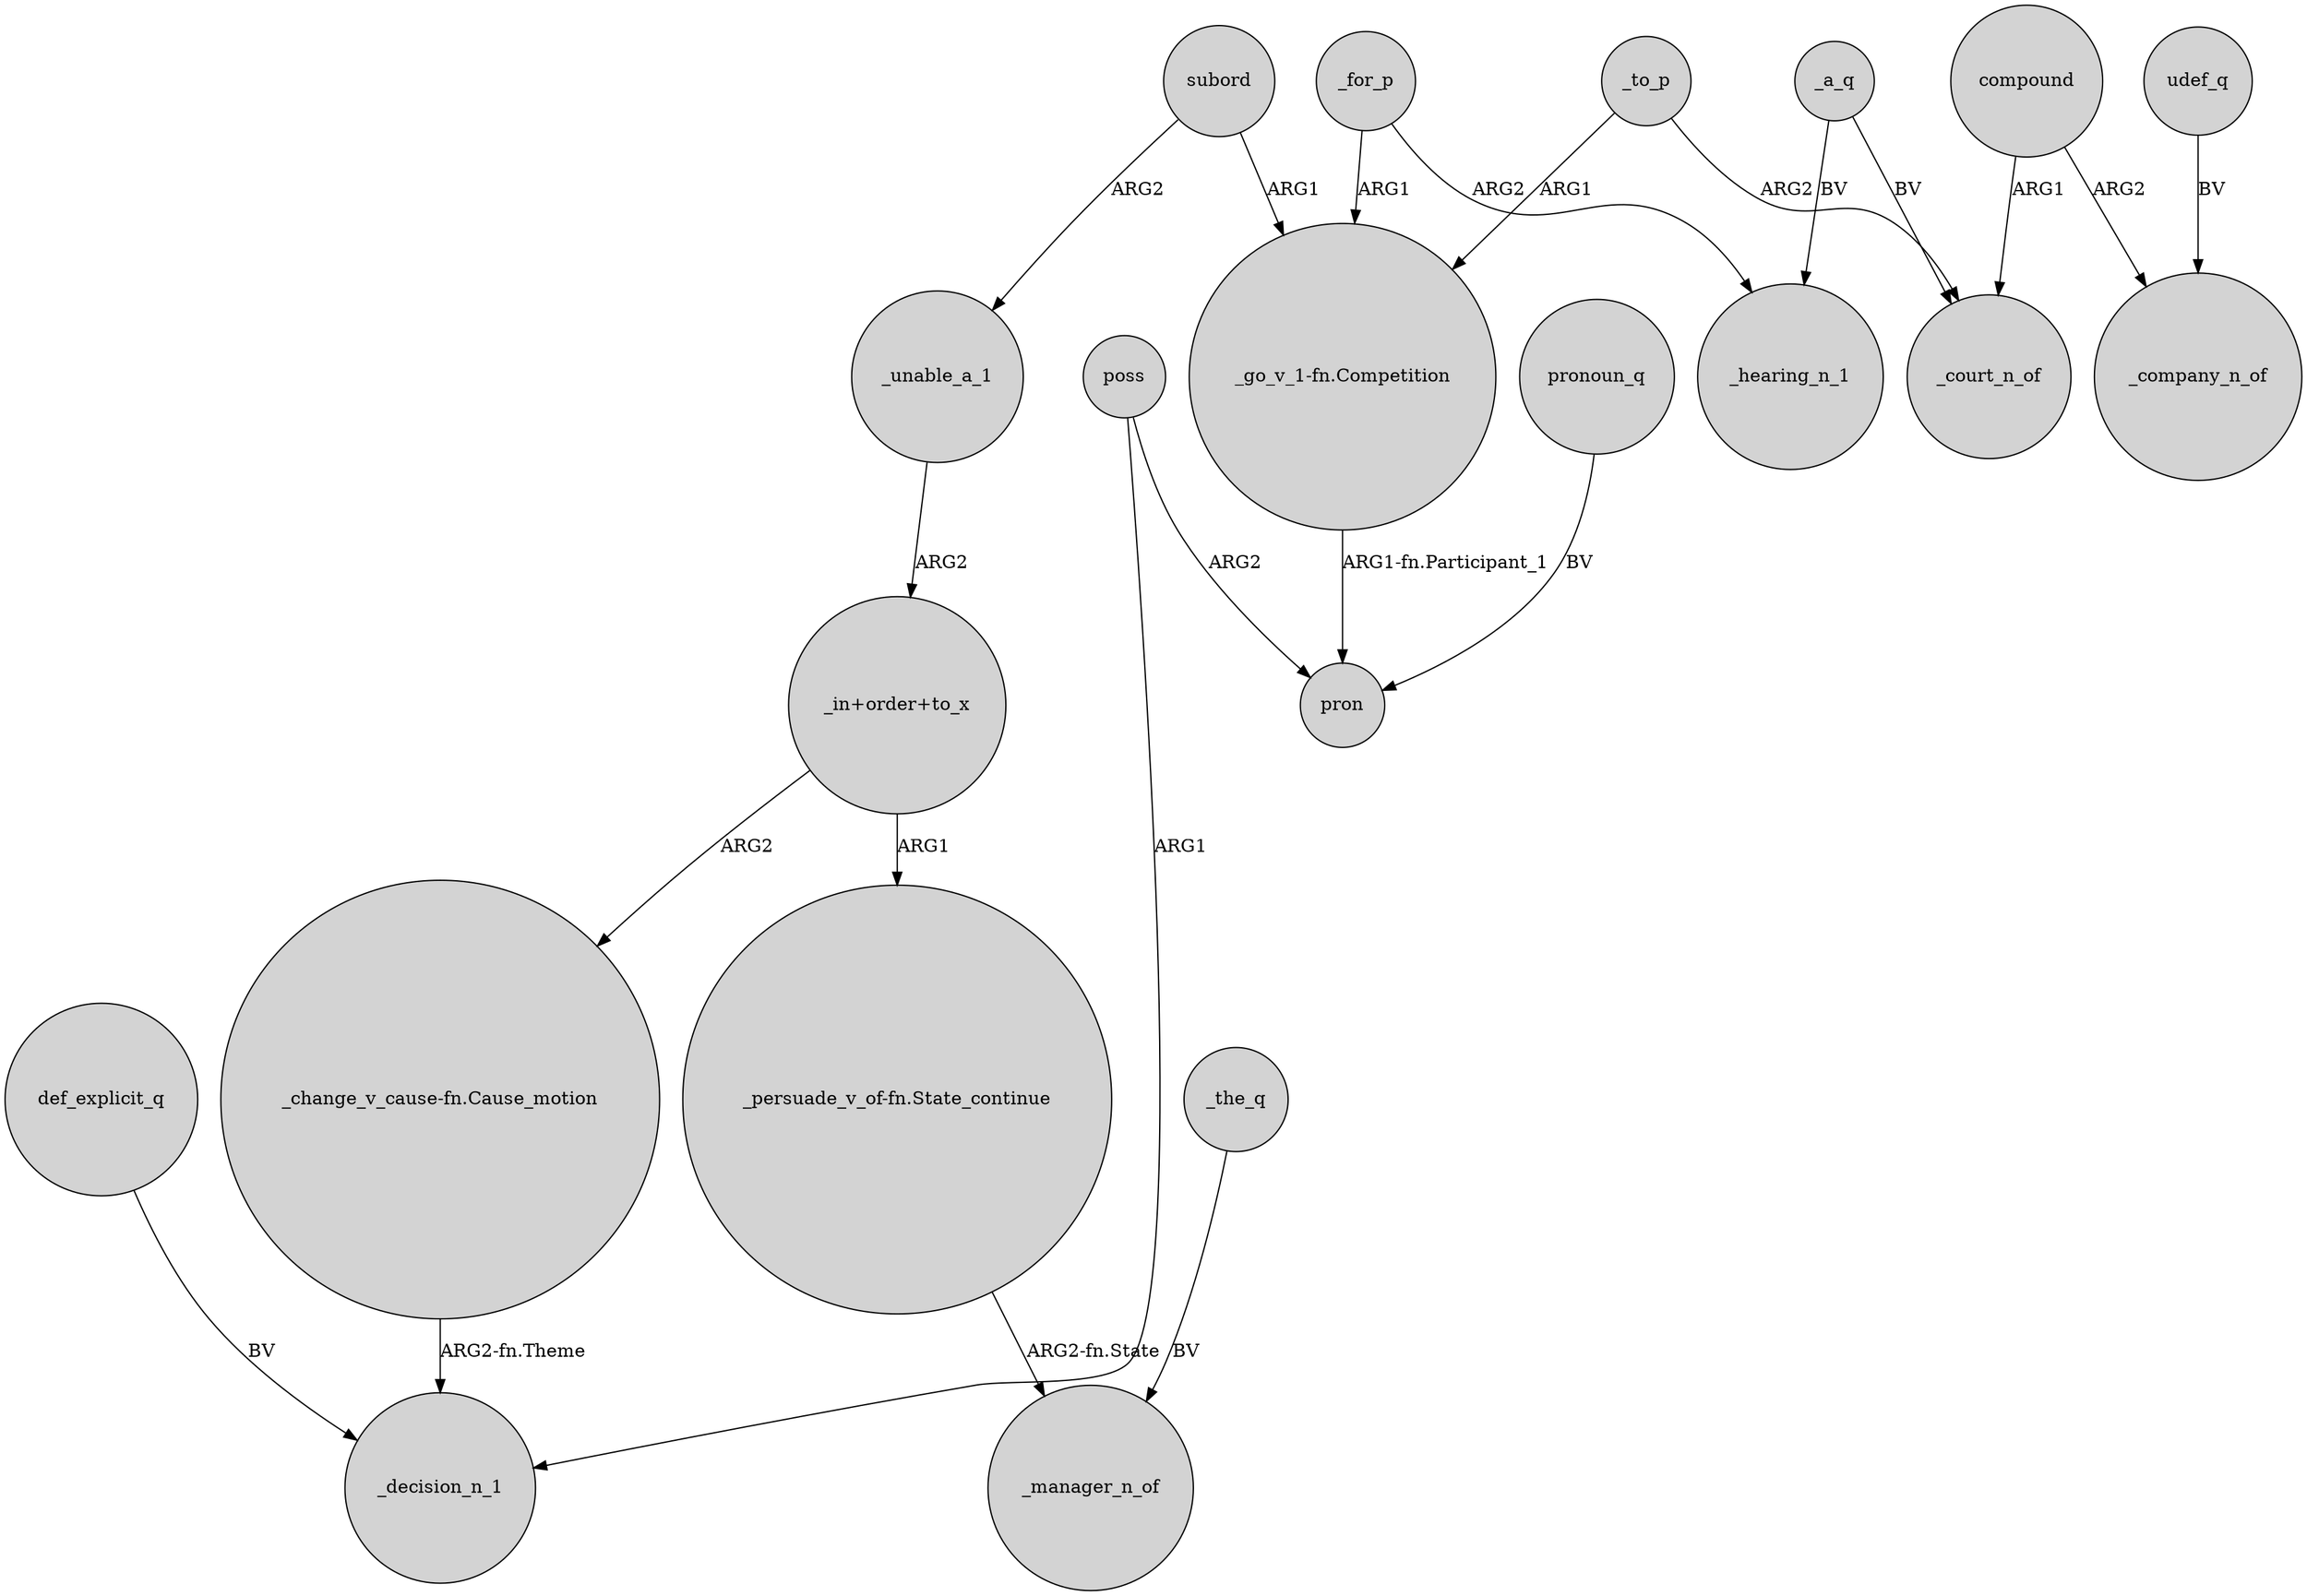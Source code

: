 digraph {
	node [shape=circle style=filled]
	_for_p -> "_go_v_1-fn.Competition" [label=ARG1]
	"_persuade_v_of-fn.State_continue" -> _manager_n_of [label="ARG2-fn.State"]
	subord -> _unable_a_1 [label=ARG2]
	_a_q -> _court_n_of [label=BV]
	"_change_v_cause-fn.Cause_motion" -> _decision_n_1 [label="ARG2-fn.Theme"]
	def_explicit_q -> _decision_n_1 [label=BV]
	"_in+order+to_x" -> "_persuade_v_of-fn.State_continue" [label=ARG1]
	poss -> _decision_n_1 [label=ARG1]
	_for_p -> _hearing_n_1 [label=ARG2]
	compound -> _company_n_of [label=ARG2]
	pronoun_q -> pron [label=BV]
	subord -> "_go_v_1-fn.Competition" [label=ARG1]
	poss -> pron [label=ARG2]
	"_in+order+to_x" -> "_change_v_cause-fn.Cause_motion" [label=ARG2]
	_the_q -> _manager_n_of [label=BV]
	compound -> _court_n_of [label=ARG1]
	udef_q -> _company_n_of [label=BV]
	_a_q -> _hearing_n_1 [label=BV]
	_unable_a_1 -> "_in+order+to_x" [label=ARG2]
	_to_p -> _court_n_of [label=ARG2]
	_to_p -> "_go_v_1-fn.Competition" [label=ARG1]
	"_go_v_1-fn.Competition" -> pron [label="ARG1-fn.Participant_1"]
}
